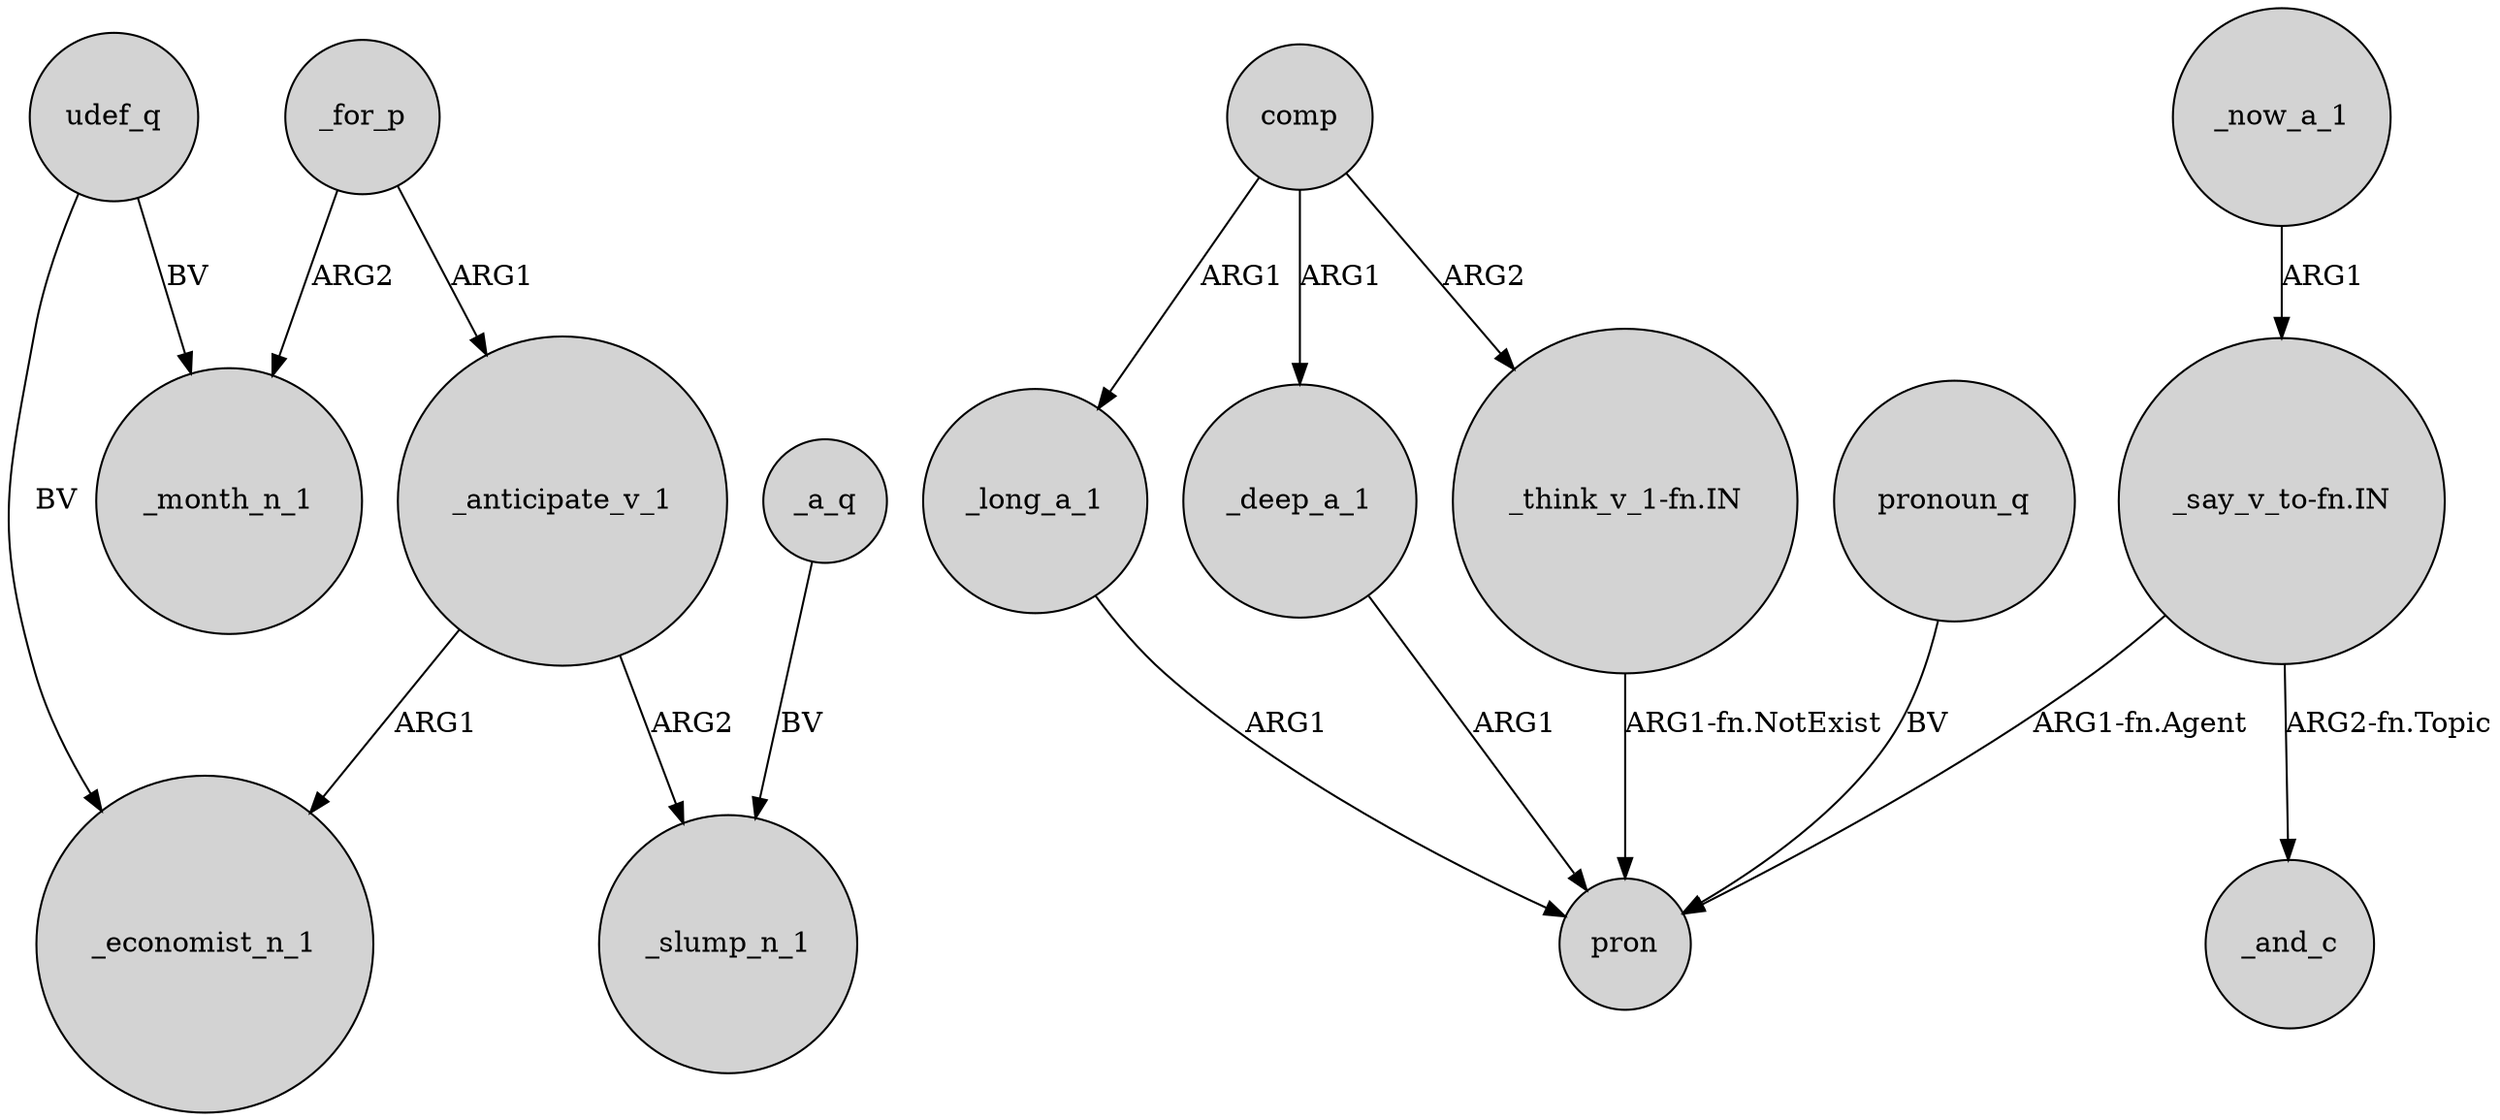 digraph {
	node [shape=circle style=filled]
	_for_p -> _month_n_1 [label=ARG2]
	_deep_a_1 -> pron [label=ARG1]
	_anticipate_v_1 -> _slump_n_1 [label=ARG2]
	_anticipate_v_1 -> _economist_n_1 [label=ARG1]
	udef_q -> _economist_n_1 [label=BV]
	comp -> "_think_v_1-fn.IN" [label=ARG2]
	_a_q -> _slump_n_1 [label=BV]
	_long_a_1 -> pron [label=ARG1]
	udef_q -> _month_n_1 [label=BV]
	comp -> _deep_a_1 [label=ARG1]
	"_think_v_1-fn.IN" -> pron [label="ARG1-fn.NotExist"]
	"_say_v_to-fn.IN" -> _and_c [label="ARG2-fn.Topic"]
	_for_p -> _anticipate_v_1 [label=ARG1]
	_now_a_1 -> "_say_v_to-fn.IN" [label=ARG1]
	comp -> _long_a_1 [label=ARG1]
	"_say_v_to-fn.IN" -> pron [label="ARG1-fn.Agent"]
	pronoun_q -> pron [label=BV]
}
